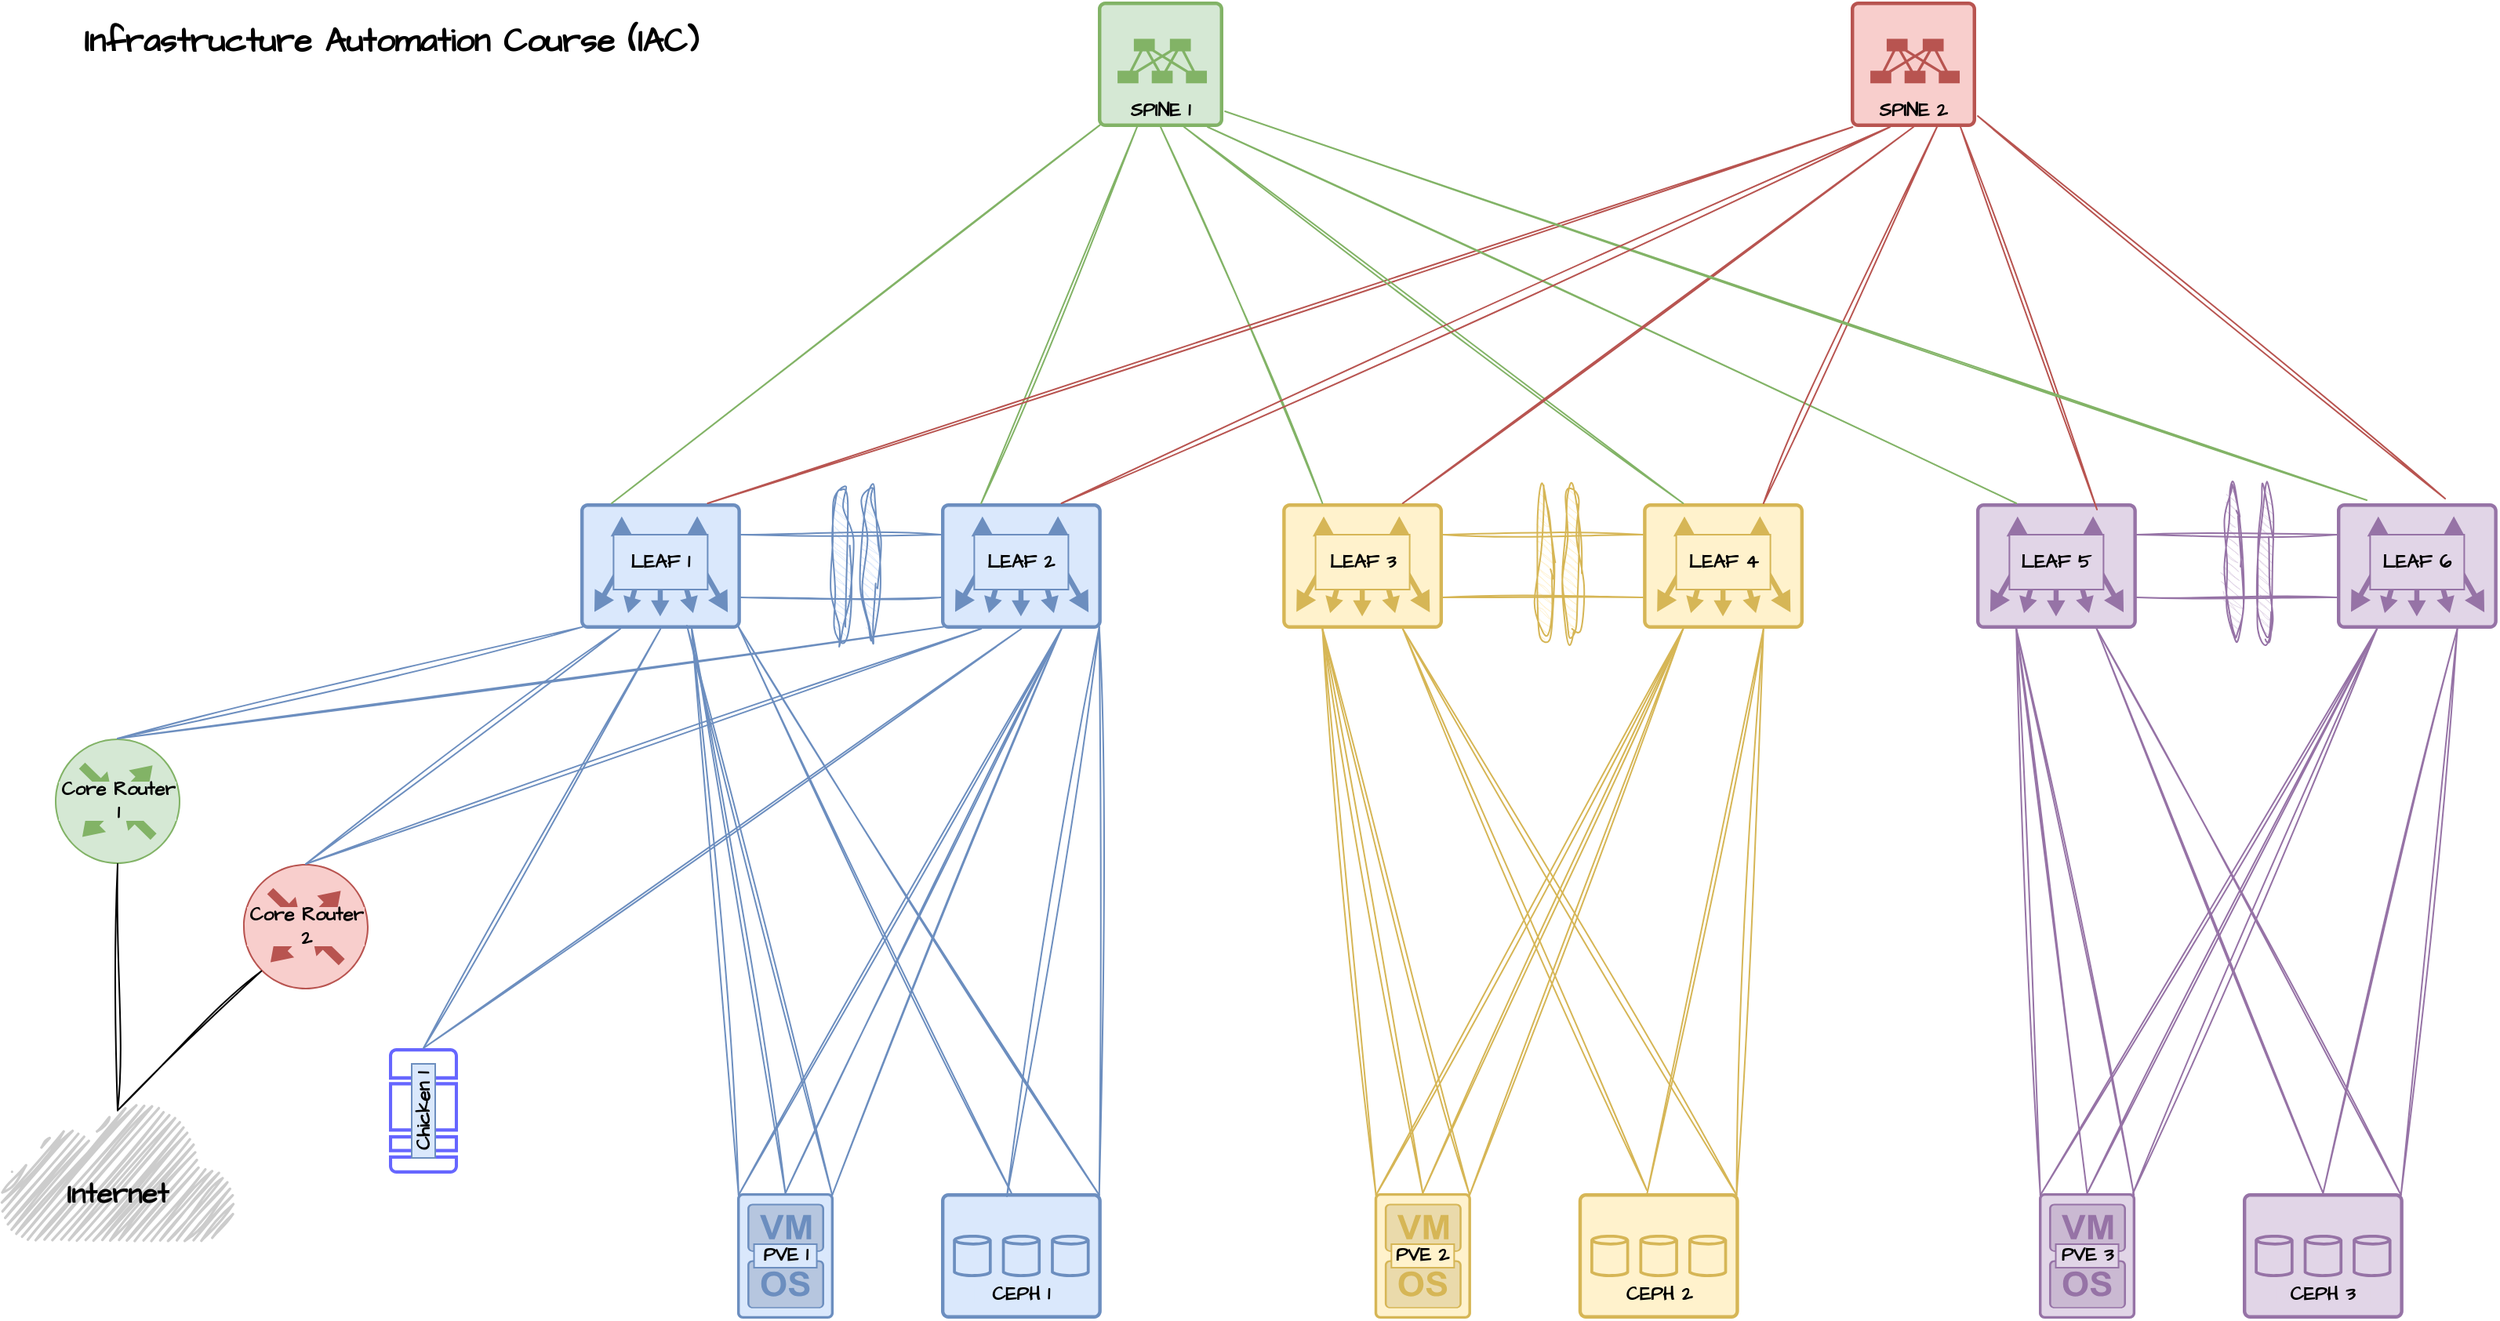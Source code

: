 <mxfile version="24.7.6">
  <diagram name="Page-1" id="fjY3A7BjzkTIIjHuKg7W">
    <mxGraphModel grid="1" page="1" gridSize="10" guides="1" tooltips="1" connect="1" arrows="1" fold="1" pageScale="1" pageWidth="1654" pageHeight="1169" math="0" shadow="0">
      <root>
        <mxCell id="0" />
        <mxCell id="1" parent="0" />
        <mxCell id="RXSs1f2tlcP7hVlA23r_-79" value="" style="ellipse;whiteSpace=wrap;html=1;sketch=1;hachureGap=4;jiggle=2;curveFitting=1;fontFamily=Architects Daughter;fontSource=https%3A%2F%2Ffonts.googleapis.com%2Fcss%3Ffamily%3DArchitects%2BDaughter;direction=south;fillColor=#e1d5e7;strokeColor=#9673a6;" vertex="1" parent="1">
          <mxGeometry x="1449.52" y="387.5" width="10" height="100" as="geometry" />
        </mxCell>
        <mxCell id="RXSs1f2tlcP7hVlA23r_-78" value="" style="ellipse;whiteSpace=wrap;html=1;sketch=1;hachureGap=4;jiggle=2;curveFitting=1;fontFamily=Architects Daughter;fontSource=https%3A%2F%2Ffonts.googleapis.com%2Fcss%3Ffamily%3DArchitects%2BDaughter;direction=south;fillColor=#fff2cc;strokeColor=#d6b656;" vertex="1" parent="1">
          <mxGeometry x="1007.6" y="387.5" width="10" height="100" as="geometry" />
        </mxCell>
        <mxCell id="RXSs1f2tlcP7hVlA23r_-77" value="" style="ellipse;whiteSpace=wrap;html=1;sketch=1;hachureGap=4;jiggle=2;curveFitting=1;fontFamily=Architects Daughter;fontSource=https%3A%2F%2Ffonts.googleapis.com%2Fcss%3Ffamily%3DArchitects%2BDaughter;direction=south;fillColor=#dae8fc;strokeColor=#6c8ebf;" vertex="1" parent="1">
          <mxGeometry x="560" y="387.5" width="10" height="100" as="geometry" />
        </mxCell>
        <mxCell id="694_kqd1ENcuf0BIbk9--7" value="" style="ellipse;whiteSpace=wrap;html=1;sketch=1;hachureGap=4;jiggle=2;curveFitting=1;fontFamily=Architects Daughter;fontSource=https%3A%2F%2Ffonts.googleapis.com%2Fcss%3Ffamily%3DArchitects%2BDaughter;direction=south;fillColor=#dae8fc;strokeColor=#6c8ebf;" vertex="1" parent="1">
          <mxGeometry x="541.54" y="390" width="10" height="100" as="geometry" />
        </mxCell>
        <mxCell id="KGmbzjt1s6p-L2s5GnYh-10" value="" style="sketch=0;points=[[0.015,0.015,0],[0.985,0.015,0],[0.985,0.985,0],[0.015,0.985,0],[0.25,0,0],[0.5,0,0],[0.75,0,0],[1,0.25,0],[1,0.5,0],[1,0.75,0],[0.75,1,0],[0.5,1,0],[0.25,1,0],[0,0.75,0],[0,0.5,0],[0,0.25,0]];verticalLabelPosition=bottom;html=1;verticalAlign=top;aspect=fixed;align=center;pointerEvents=1;shape=mxgraph.cisco19.rect;prIcon=nexus_9300;fillColor=#d5e8d4;strokeColor=#82b366;hachureGap=4;jiggle=2;curveFitting=1;fontFamily=Architects Daughter;fontSource=https%3A%2F%2Ffonts.googleapis.com%2Fcss%3Ffamily%3DArchitects%2BDaughter;" vertex="1" parent="1">
          <mxGeometry x="710" y="80" width="80" height="80" as="geometry" />
        </mxCell>
        <mxCell id="KGmbzjt1s6p-L2s5GnYh-11" value="" style="sketch=0;points=[[0.015,0.015,0],[0.985,0.015,0],[0.985,0.985,0],[0.015,0.985,0],[0.25,0,0],[0.5,0,0],[0.75,0,0],[1,0.25,0],[1,0.5,0],[1,0.75,0],[0.75,1,0],[0.5,1,0],[0.25,1,0],[0,0.75,0],[0,0.5,0],[0,0.25,0]];verticalLabelPosition=bottom;html=1;verticalAlign=top;aspect=fixed;align=center;pointerEvents=1;shape=mxgraph.cisco19.rect;prIcon=nexus_1k;fillColor=#dae8fc;strokeColor=#6c8ebf;hachureGap=4;jiggle=2;curveFitting=1;fontFamily=Architects Daughter;fontSource=https%3A%2F%2Ffonts.googleapis.com%2Fcss%3Ffamily%3DArchitects%2BDaughter;" vertex="1" parent="1">
          <mxGeometry x="380" y="400" width="102.4" height="80" as="geometry" />
        </mxCell>
        <mxCell id="KGmbzjt1s6p-L2s5GnYh-13" value="" style="sketch=0;points=[[0.015,0.015,0],[0.985,0.015,0],[0.985,0.985,0],[0.015,0.985,0],[0.25,0,0],[0.5,0,0],[0.75,0,0],[1,0.25,0],[1,0.5,0],[1,0.75,0],[0.75,1,0],[0.5,1,0],[0.25,1,0],[0,0.75,0],[0,0.5,0],[0,0.25,0]];verticalLabelPosition=bottom;html=1;verticalAlign=top;aspect=fixed;align=center;pointerEvents=1;shape=mxgraph.cisco19.rect;prIcon=nexus_9300;fillColor=#f8cecc;strokeColor=#b85450;hachureGap=4;jiggle=2;curveFitting=1;fontFamily=Architects Daughter;fontSource=https%3A%2F%2Ffonts.googleapis.com%2Fcss%3Ffamily%3DArchitects%2BDaughter;" vertex="1" parent="1">
          <mxGeometry x="1190" y="80" width="80" height="80" as="geometry" />
        </mxCell>
        <mxCell id="KGmbzjt1s6p-L2s5GnYh-14" value="" style="sketch=0;points=[[0.015,0.015,0],[0.985,0.015,0],[0.985,0.985,0],[0.015,0.985,0],[0.25,0,0],[0.5,0,0],[0.75,0,0],[1,0.25,0],[1,0.5,0],[1,0.75,0],[0.75,1,0],[0.5,1,0],[0.25,1,0],[0,0.75,0],[0,0.5,0],[0,0.25,0]];verticalLabelPosition=bottom;html=1;verticalAlign=top;aspect=fixed;align=center;pointerEvents=1;shape=mxgraph.cisco19.rect;prIcon=nexus_1k;fillColor=#dae8fc;strokeColor=#6c8ebf;hachureGap=4;jiggle=2;curveFitting=1;fontFamily=Architects Daughter;fontSource=https%3A%2F%2Ffonts.googleapis.com%2Fcss%3Ffamily%3DArchitects%2BDaughter;" vertex="1" parent="1">
          <mxGeometry x="610" y="400" width="102.4" height="80" as="geometry" />
        </mxCell>
        <mxCell id="694_kqd1ENcuf0BIbk9--1" value="" style="endArrow=none;html=1;rounded=0;sketch=1;hachureGap=4;jiggle=2;curveFitting=1;fontFamily=Architects Daughter;fontSource=https%3A%2F%2Ffonts.googleapis.com%2Fcss%3Ffamily%3DArchitects%2BDaughter;exitX=1;exitY=0.25;exitDx=0;exitDy=0;exitPerimeter=0;entryX=0;entryY=0.25;entryDx=0;entryDy=0;entryPerimeter=0;fillColor=#dae8fc;strokeColor=#6c8ebf;" edge="1" parent="1" source="KGmbzjt1s6p-L2s5GnYh-11" target="KGmbzjt1s6p-L2s5GnYh-14">
          <mxGeometry width="50" height="50" relative="1" as="geometry">
            <mxPoint x="790" y="530" as="sourcePoint" />
            <mxPoint x="840" y="480" as="targetPoint" />
          </mxGeometry>
        </mxCell>
        <mxCell id="694_kqd1ENcuf0BIbk9--2" value="" style="endArrow=none;html=1;rounded=0;sketch=1;hachureGap=4;jiggle=2;curveFitting=1;fontFamily=Architects Daughter;fontSource=https%3A%2F%2Ffonts.googleapis.com%2Fcss%3Ffamily%3DArchitects%2BDaughter;exitX=1;exitY=0.75;exitDx=0;exitDy=0;exitPerimeter=0;entryX=0;entryY=0.75;entryDx=0;entryDy=0;entryPerimeter=0;fillColor=#dae8fc;strokeColor=#6c8ebf;" edge="1" parent="1" source="KGmbzjt1s6p-L2s5GnYh-11" target="KGmbzjt1s6p-L2s5GnYh-14">
          <mxGeometry width="50" height="50" relative="1" as="geometry">
            <mxPoint x="790" y="530" as="sourcePoint" />
            <mxPoint x="840" y="480" as="targetPoint" />
          </mxGeometry>
        </mxCell>
        <mxCell id="694_kqd1ENcuf0BIbk9--11" value="&lt;div&gt;&lt;b&gt;LEAF 1&lt;/b&gt;&lt;/div&gt;" style="text;html=1;align=center;verticalAlign=middle;whiteSpace=wrap;rounded=0;fontFamily=Architects Daughter;fontSource=https%3A%2F%2Ffonts.googleapis.com%2Fcss%3Ffamily%3DArchitects%2BDaughter;fillColor=#dae8fc;strokeColor=#6c8ebf;" vertex="1" parent="1">
          <mxGeometry x="401.2" y="420" width="60" height="35" as="geometry" />
        </mxCell>
        <mxCell id="694_kqd1ENcuf0BIbk9--12" value="&lt;div&gt;&lt;b&gt;LEAF 2&lt;br&gt;&lt;/b&gt;&lt;/div&gt;" style="text;html=1;align=center;verticalAlign=middle;whiteSpace=wrap;rounded=0;fontFamily=Architects Daughter;fontSource=https%3A%2F%2Ffonts.googleapis.com%2Fcss%3Ffamily%3DArchitects%2BDaughter;fillColor=#dae8fc;strokeColor=#6c8ebf;" vertex="1" parent="1">
          <mxGeometry x="631.2" y="420" width="60" height="35" as="geometry" />
        </mxCell>
        <mxCell id="694_kqd1ENcuf0BIbk9--14" value="&lt;b&gt;SPINE 1&lt;/b&gt;" style="text;html=1;align=center;verticalAlign=middle;whiteSpace=wrap;rounded=0;fontFamily=Architects Daughter;fontSource=https%3A%2F%2Ffonts.googleapis.com%2Fcss%3Ffamily%3DArchitects%2BDaughter;" vertex="1" parent="1">
          <mxGeometry x="720" y="140" width="60" height="20" as="geometry" />
        </mxCell>
        <mxCell id="694_kqd1ENcuf0BIbk9--15" value="&lt;b&gt;SPINE 2&lt;br&gt;&lt;/b&gt;" style="text;html=1;align=center;verticalAlign=middle;whiteSpace=wrap;rounded=0;fontFamily=Architects Daughter;fontSource=https%3A%2F%2Ffonts.googleapis.com%2Fcss%3Ffamily%3DArchitects%2BDaughter;" vertex="1" parent="1">
          <mxGeometry x="1200" y="140" width="60" height="20" as="geometry" />
        </mxCell>
        <mxCell id="694_kqd1ENcuf0BIbk9--16" value="" style="ellipse;whiteSpace=wrap;html=1;sketch=1;hachureGap=4;jiggle=2;curveFitting=1;fontFamily=Architects Daughter;fontSource=https%3A%2F%2Ffonts.googleapis.com%2Fcss%3Ffamily%3DArchitects%2BDaughter;direction=south;fillColor=#fff2cc;strokeColor=#d6b656;" vertex="1" parent="1">
          <mxGeometry x="990" y="387.5" width="10" height="100" as="geometry" />
        </mxCell>
        <mxCell id="694_kqd1ENcuf0BIbk9--17" value="" style="sketch=0;points=[[0.015,0.015,0],[0.985,0.015,0],[0.985,0.985,0],[0.015,0.985,0],[0.25,0,0],[0.5,0,0],[0.75,0,0],[1,0.25,0],[1,0.5,0],[1,0.75,0],[0.75,1,0],[0.5,1,0],[0.25,1,0],[0,0.75,0],[0,0.5,0],[0,0.25,0]];verticalLabelPosition=bottom;html=1;verticalAlign=top;aspect=fixed;align=center;pointerEvents=1;shape=mxgraph.cisco19.rect;prIcon=nexus_1k;fillColor=#fff2cc;strokeColor=#d6b656;hachureGap=4;jiggle=2;curveFitting=1;fontFamily=Architects Daughter;fontSource=https%3A%2F%2Ffonts.googleapis.com%2Fcss%3Ffamily%3DArchitects%2BDaughter;" vertex="1" parent="1">
          <mxGeometry x="827.6" y="400" width="102.4" height="80" as="geometry" />
        </mxCell>
        <mxCell id="694_kqd1ENcuf0BIbk9--18" value="" style="sketch=0;points=[[0.015,0.015,0],[0.985,0.015,0],[0.985,0.985,0],[0.015,0.985,0],[0.25,0,0],[0.5,0,0],[0.75,0,0],[1,0.25,0],[1,0.5,0],[1,0.75,0],[0.75,1,0],[0.5,1,0],[0.25,1,0],[0,0.75,0],[0,0.5,0],[0,0.25,0]];verticalLabelPosition=bottom;html=1;verticalAlign=top;aspect=fixed;align=center;pointerEvents=1;shape=mxgraph.cisco19.rect;prIcon=nexus_1k;fillColor=#fff2cc;strokeColor=#d6b656;hachureGap=4;jiggle=2;curveFitting=1;fontFamily=Architects Daughter;fontSource=https%3A%2F%2Ffonts.googleapis.com%2Fcss%3Ffamily%3DArchitects%2BDaughter;" vertex="1" parent="1">
          <mxGeometry x="1057.6" y="400" width="102.4" height="80" as="geometry" />
        </mxCell>
        <mxCell id="694_kqd1ENcuf0BIbk9--19" value="" style="endArrow=none;html=1;rounded=0;sketch=1;hachureGap=4;jiggle=2;curveFitting=1;fontFamily=Architects Daughter;fontSource=https%3A%2F%2Ffonts.googleapis.com%2Fcss%3Ffamily%3DArchitects%2BDaughter;exitX=1;exitY=0.25;exitDx=0;exitDy=0;exitPerimeter=0;entryX=0;entryY=0.25;entryDx=0;entryDy=0;entryPerimeter=0;fillColor=#fff2cc;strokeColor=#d6b656;" edge="1" parent="1" source="694_kqd1ENcuf0BIbk9--17" target="694_kqd1ENcuf0BIbk9--18">
          <mxGeometry width="50" height="50" relative="1" as="geometry">
            <mxPoint x="1237.6" y="530" as="sourcePoint" />
            <mxPoint x="1287.6" y="480" as="targetPoint" />
          </mxGeometry>
        </mxCell>
        <mxCell id="694_kqd1ENcuf0BIbk9--20" value="" style="endArrow=none;html=1;rounded=0;sketch=1;hachureGap=4;jiggle=2;curveFitting=1;fontFamily=Architects Daughter;fontSource=https%3A%2F%2Ffonts.googleapis.com%2Fcss%3Ffamily%3DArchitects%2BDaughter;exitX=1;exitY=0.75;exitDx=0;exitDy=0;exitPerimeter=0;entryX=0;entryY=0.75;entryDx=0;entryDy=0;entryPerimeter=0;fillColor=#fff2cc;strokeColor=#d6b656;" edge="1" parent="1" source="694_kqd1ENcuf0BIbk9--17" target="694_kqd1ENcuf0BIbk9--18">
          <mxGeometry width="50" height="50" relative="1" as="geometry">
            <mxPoint x="1237.6" y="530" as="sourcePoint" />
            <mxPoint x="1287.6" y="480" as="targetPoint" />
          </mxGeometry>
        </mxCell>
        <mxCell id="694_kqd1ENcuf0BIbk9--24" value="&lt;div&gt;&lt;b&gt;LEAF 3&lt;br&gt;&lt;/b&gt;&lt;/div&gt;" style="text;html=1;align=center;verticalAlign=middle;whiteSpace=wrap;rounded=0;fontFamily=Architects Daughter;fontSource=https%3A%2F%2Ffonts.googleapis.com%2Fcss%3Ffamily%3DArchitects%2BDaughter;fillColor=#fff2cc;strokeColor=#d6b656;" vertex="1" parent="1">
          <mxGeometry x="848.8" y="420" width="60" height="35" as="geometry" />
        </mxCell>
        <mxCell id="694_kqd1ENcuf0BIbk9--25" value="&lt;div&gt;&lt;b&gt;LEAF 4&lt;br&gt;&lt;/b&gt;&lt;/div&gt;" style="text;html=1;align=center;verticalAlign=middle;whiteSpace=wrap;rounded=0;fontFamily=Architects Daughter;fontSource=https%3A%2F%2Ffonts.googleapis.com%2Fcss%3Ffamily%3DArchitects%2BDaughter;fillColor=#fff2cc;strokeColor=#d6b656;" vertex="1" parent="1">
          <mxGeometry x="1078.8" y="420" width="60" height="35" as="geometry" />
        </mxCell>
        <mxCell id="694_kqd1ENcuf0BIbk9--26" value="" style="ellipse;whiteSpace=wrap;html=1;sketch=1;hachureGap=4;jiggle=2;curveFitting=1;fontFamily=Architects Daughter;fontSource=https%3A%2F%2Ffonts.googleapis.com%2Fcss%3Ffamily%3DArchitects%2BDaughter;direction=south;fillColor=#e1d5e7;strokeColor=#9673a6;" vertex="1" parent="1">
          <mxGeometry x="1430" y="387.5" width="10" height="100" as="geometry" />
        </mxCell>
        <mxCell id="694_kqd1ENcuf0BIbk9--27" value="" style="sketch=0;points=[[0.015,0.015,0],[0.985,0.015,0],[0.985,0.985,0],[0.015,0.985,0],[0.25,0,0],[0.5,0,0],[0.75,0,0],[1,0.25,0],[1,0.5,0],[1,0.75,0],[0.75,1,0],[0.5,1,0],[0.25,1,0],[0,0.75,0],[0,0.5,0],[0,0.25,0]];verticalLabelPosition=bottom;html=1;verticalAlign=top;aspect=fixed;align=center;pointerEvents=1;shape=mxgraph.cisco19.rect;prIcon=nexus_1k;fillColor=#e1d5e7;strokeColor=#9673a6;hachureGap=4;jiggle=2;curveFitting=1;fontFamily=Architects Daughter;fontSource=https%3A%2F%2Ffonts.googleapis.com%2Fcss%3Ffamily%3DArchitects%2BDaughter;" vertex="1" parent="1">
          <mxGeometry x="1270" y="400" width="102.4" height="80" as="geometry" />
        </mxCell>
        <mxCell id="694_kqd1ENcuf0BIbk9--28" value="" style="sketch=0;points=[[0.015,0.015,0],[0.985,0.015,0],[0.985,0.985,0],[0.015,0.985,0],[0.25,0,0],[0.5,0,0],[0.75,0,0],[1,0.25,0],[1,0.5,0],[1,0.75,0],[0.75,1,0],[0.5,1,0],[0.25,1,0],[0,0.75,0],[0,0.5,0],[0,0.25,0]];verticalLabelPosition=bottom;html=1;verticalAlign=top;aspect=fixed;align=center;pointerEvents=1;shape=mxgraph.cisco19.rect;prIcon=nexus_1k;fillColor=#e1d5e7;strokeColor=#9673a6;hachureGap=4;jiggle=2;curveFitting=1;fontFamily=Architects Daughter;fontSource=https%3A%2F%2Ffonts.googleapis.com%2Fcss%3Ffamily%3DArchitects%2BDaughter;" vertex="1" parent="1">
          <mxGeometry x="1500" y="400" width="102.4" height="80" as="geometry" />
        </mxCell>
        <mxCell id="694_kqd1ENcuf0BIbk9--29" value="" style="endArrow=none;html=1;rounded=0;sketch=1;hachureGap=4;jiggle=2;curveFitting=1;fontFamily=Architects Daughter;fontSource=https%3A%2F%2Ffonts.googleapis.com%2Fcss%3Ffamily%3DArchitects%2BDaughter;exitX=1;exitY=0.25;exitDx=0;exitDy=0;exitPerimeter=0;entryX=0;entryY=0.25;entryDx=0;entryDy=0;entryPerimeter=0;fillColor=#e1d5e7;strokeColor=#9673a6;" edge="1" parent="1" source="694_kqd1ENcuf0BIbk9--27" target="694_kqd1ENcuf0BIbk9--28">
          <mxGeometry width="50" height="50" relative="1" as="geometry">
            <mxPoint x="1680" y="530" as="sourcePoint" />
            <mxPoint x="1730" y="480" as="targetPoint" />
          </mxGeometry>
        </mxCell>
        <mxCell id="694_kqd1ENcuf0BIbk9--30" value="" style="endArrow=none;html=1;rounded=0;sketch=1;hachureGap=4;jiggle=2;curveFitting=1;fontFamily=Architects Daughter;fontSource=https%3A%2F%2Ffonts.googleapis.com%2Fcss%3Ffamily%3DArchitects%2BDaughter;exitX=1;exitY=0.75;exitDx=0;exitDy=0;exitPerimeter=0;entryX=0;entryY=0.75;entryDx=0;entryDy=0;entryPerimeter=0;fillColor=#e1d5e7;strokeColor=#9673a6;" edge="1" parent="1" source="694_kqd1ENcuf0BIbk9--27" target="694_kqd1ENcuf0BIbk9--28">
          <mxGeometry width="50" height="50" relative="1" as="geometry">
            <mxPoint x="1680" y="530" as="sourcePoint" />
            <mxPoint x="1730" y="480" as="targetPoint" />
          </mxGeometry>
        </mxCell>
        <mxCell id="694_kqd1ENcuf0BIbk9--34" value="&lt;div&gt;&lt;b&gt;LEAF 5&lt;br&gt;&lt;/b&gt;&lt;/div&gt;" style="text;html=1;align=center;verticalAlign=middle;whiteSpace=wrap;rounded=0;fontFamily=Architects Daughter;fontSource=https%3A%2F%2Ffonts.googleapis.com%2Fcss%3Ffamily%3DArchitects%2BDaughter;fillColor=#e1d5e7;strokeColor=#9673a6;" vertex="1" parent="1">
          <mxGeometry x="1291.2" y="420" width="60" height="35" as="geometry" />
        </mxCell>
        <mxCell id="694_kqd1ENcuf0BIbk9--35" value="&lt;div&gt;&lt;b&gt;LEAF 6&lt;br&gt;&lt;/b&gt;&lt;/div&gt;" style="text;html=1;align=center;verticalAlign=middle;whiteSpace=wrap;rounded=0;fontFamily=Architects Daughter;fontSource=https%3A%2F%2Ffonts.googleapis.com%2Fcss%3Ffamily%3DArchitects%2BDaughter;fillColor=#e1d5e7;strokeColor=#9673a6;" vertex="1" parent="1">
          <mxGeometry x="1521.2" y="420" width="60" height="35" as="geometry" />
        </mxCell>
        <mxCell id="694_kqd1ENcuf0BIbk9--36" value="" style="endArrow=none;html=1;rounded=0;sketch=1;hachureGap=4;jiggle=2;curveFitting=1;fontFamily=Architects Daughter;fontSource=https%3A%2F%2Ffonts.googleapis.com%2Fcss%3Ffamily%3DArchitects%2BDaughter;exitX=0.25;exitY=0;exitDx=0;exitDy=0;exitPerimeter=0;entryX=0.5;entryY=1;entryDx=0;entryDy=0;fillColor=#d5e8d4;strokeColor=#82b366;" edge="1" parent="1" source="694_kqd1ENcuf0BIbk9--17" target="694_kqd1ENcuf0BIbk9--14">
          <mxGeometry width="50" height="50" relative="1" as="geometry">
            <mxPoint x="847.6" y="380" as="sourcePoint" />
            <mxPoint x="897.6" y="330" as="targetPoint" />
          </mxGeometry>
        </mxCell>
        <mxCell id="694_kqd1ENcuf0BIbk9--37" value="" style="endArrow=none;html=1;rounded=0;sketch=1;hachureGap=4;jiggle=2;curveFitting=1;fontFamily=Architects Daughter;fontSource=https%3A%2F%2Ffonts.googleapis.com%2Fcss%3Ffamily%3DArchitects%2BDaughter;exitX=0.25;exitY=0;exitDx=0;exitDy=0;exitPerimeter=0;entryX=0.25;entryY=1;entryDx=0;entryDy=0;fillColor=#d5e8d4;strokeColor=#82b366;" edge="1" parent="1" source="KGmbzjt1s6p-L2s5GnYh-14" target="694_kqd1ENcuf0BIbk9--14">
          <mxGeometry width="50" height="50" relative="1" as="geometry">
            <mxPoint x="670" y="380" as="sourcePoint" />
            <mxPoint x="720" y="330" as="targetPoint" />
          </mxGeometry>
        </mxCell>
        <mxCell id="694_kqd1ENcuf0BIbk9--38" value="" style="endArrow=none;html=1;rounded=0;sketch=1;hachureGap=4;jiggle=2;curveFitting=1;fontFamily=Architects Daughter;fontSource=https%3A%2F%2Ffonts.googleapis.com%2Fcss%3Ffamily%3DArchitects%2BDaughter;entryX=0;entryY=1;entryDx=0;entryDy=0;fillColor=#f8cecc;strokeColor=#b85450;" edge="1" parent="1">
          <mxGeometry width="50" height="50" relative="1" as="geometry">
            <mxPoint x="461.2" y="400" as="sourcePoint" />
            <mxPoint x="1191.2" y="160" as="targetPoint" />
          </mxGeometry>
        </mxCell>
        <mxCell id="694_kqd1ENcuf0BIbk9--42" value="" style="endArrow=none;html=1;rounded=0;sketch=1;hachureGap=4;jiggle=2;curveFitting=1;fontFamily=Architects Daughter;fontSource=https%3A%2F%2Ffonts.googleapis.com%2Fcss%3Ffamily%3DArchitects%2BDaughter;exitX=0.195;exitY=0;exitDx=0;exitDy=0;exitPerimeter=0;entryX=0.015;entryY=0.985;entryDx=0;entryDy=0;entryPerimeter=0;fillColor=#d5e8d4;strokeColor=#82b366;" edge="1" parent="1" source="KGmbzjt1s6p-L2s5GnYh-11" target="KGmbzjt1s6p-L2s5GnYh-10">
          <mxGeometry width="50" height="50" relative="1" as="geometry">
            <mxPoint x="432.4" y="320" as="sourcePoint" />
            <mxPoint x="482.4" y="270" as="targetPoint" />
          </mxGeometry>
        </mxCell>
        <mxCell id="694_kqd1ENcuf0BIbk9--50" value="" style="endArrow=none;html=1;rounded=0;sketch=1;hachureGap=4;jiggle=2;curveFitting=1;fontFamily=Architects Daughter;fontSource=https%3A%2F%2Ffonts.googleapis.com%2Fcss%3Ffamily%3DArchitects%2BDaughter;exitX=0.25;exitY=0;exitDx=0;exitDy=0;exitPerimeter=0;entryX=0.75;entryY=1;entryDx=0;entryDy=0;fillColor=#d5e8d4;strokeColor=#82b366;" edge="1" parent="1" source="694_kqd1ENcuf0BIbk9--18" target="694_kqd1ENcuf0BIbk9--14">
          <mxGeometry width="50" height="50" relative="1" as="geometry">
            <mxPoint x="1034" y="520" as="sourcePoint" />
            <mxPoint x="1084" y="470" as="targetPoint" />
          </mxGeometry>
        </mxCell>
        <mxCell id="694_kqd1ENcuf0BIbk9--51" value="" style="endArrow=none;html=1;rounded=0;sketch=1;hachureGap=4;jiggle=2;curveFitting=1;fontFamily=Architects Daughter;fontSource=https%3A%2F%2Ffonts.googleapis.com%2Fcss%3Ffamily%3DArchitects%2BDaughter;exitX=0.25;exitY=0;exitDx=0;exitDy=0;exitPerimeter=0;entryX=1;entryY=1;entryDx=0;entryDy=0;fillColor=#d5e8d4;strokeColor=#82b366;" edge="1" parent="1" source="694_kqd1ENcuf0BIbk9--27" target="694_kqd1ENcuf0BIbk9--14">
          <mxGeometry width="50" height="50" relative="1" as="geometry">
            <mxPoint x="1034" y="520" as="sourcePoint" />
            <mxPoint x="1084" y="470" as="targetPoint" />
          </mxGeometry>
        </mxCell>
        <mxCell id="694_kqd1ENcuf0BIbk9--52" value="" style="endArrow=none;html=1;rounded=0;sketch=1;hachureGap=4;jiggle=2;curveFitting=1;fontFamily=Architects Daughter;fontSource=https%3A%2F%2Ffonts.googleapis.com%2Fcss%3Ffamily%3DArchitects%2BDaughter;exitX=0.75;exitY=0;exitDx=0;exitDy=0;exitPerimeter=0;entryX=0.75;entryY=1;entryDx=0;entryDy=0;fillColor=#f8cecc;strokeColor=#b85450;" edge="1" parent="1" source="694_kqd1ENcuf0BIbk9--18" target="694_kqd1ENcuf0BIbk9--15">
          <mxGeometry width="50" height="50" relative="1" as="geometry">
            <mxPoint x="1034" y="520" as="sourcePoint" />
            <mxPoint x="1084" y="470" as="targetPoint" />
          </mxGeometry>
        </mxCell>
        <mxCell id="694_kqd1ENcuf0BIbk9--53" value="" style="endArrow=none;html=1;rounded=0;sketch=1;hachureGap=4;jiggle=2;curveFitting=1;fontFamily=Architects Daughter;fontSource=https%3A%2F%2Ffonts.googleapis.com%2Fcss%3Ffamily%3DArchitects%2BDaughter;exitX=0.75;exitY=0;exitDx=0;exitDy=0;exitPerimeter=0;entryX=0.5;entryY=1;entryDx=0;entryDy=0;fillColor=#f8cecc;strokeColor=#b85450;" edge="1" parent="1" source="694_kqd1ENcuf0BIbk9--17" target="694_kqd1ENcuf0BIbk9--15">
          <mxGeometry width="50" height="50" relative="1" as="geometry">
            <mxPoint x="1034" y="490" as="sourcePoint" />
            <mxPoint x="1084" y="440" as="targetPoint" />
          </mxGeometry>
        </mxCell>
        <mxCell id="694_kqd1ENcuf0BIbk9--54" value="" style="endArrow=none;html=1;rounded=0;sketch=1;hachureGap=4;jiggle=2;curveFitting=1;fontFamily=Architects Daughter;fontSource=https%3A%2F%2Ffonts.googleapis.com%2Fcss%3Ffamily%3DArchitects%2BDaughter;exitX=0.064;exitY=0.133;exitDx=0;exitDy=0;exitPerimeter=0;entryX=1;entryY=1;entryDx=0;entryDy=0;fillColor=#f8cecc;strokeColor=#b85450;" edge="1" parent="1" target="694_kqd1ENcuf0BIbk9--15">
          <mxGeometry width="50" height="50" relative="1" as="geometry">
            <mxPoint x="1347.04" y="403.99" as="sourcePoint" />
            <mxPoint x="1084" y="440" as="targetPoint" />
          </mxGeometry>
        </mxCell>
        <mxCell id="694_kqd1ENcuf0BIbk9--55" value="" style="endArrow=none;html=1;rounded=0;sketch=1;hachureGap=4;jiggle=2;curveFitting=1;fontFamily=Architects Daughter;fontSource=https%3A%2F%2Ffonts.googleapis.com%2Fcss%3Ffamily%3DArchitects%2BDaughter;entryX=0.674;entryY=-0.037;entryDx=0;entryDy=0;entryPerimeter=0;exitX=1.013;exitY=0.913;exitDx=0;exitDy=0;exitPerimeter=0;fillColor=#f8cecc;strokeColor=#b85450;" edge="1" parent="1" source="KGmbzjt1s6p-L2s5GnYh-13" target="694_kqd1ENcuf0BIbk9--28">
          <mxGeometry width="50" height="50" relative="1" as="geometry">
            <mxPoint x="1034" y="490" as="sourcePoint" />
            <mxPoint x="1084" y="440" as="targetPoint" />
          </mxGeometry>
        </mxCell>
        <mxCell id="694_kqd1ENcuf0BIbk9--56" value="" style="endArrow=none;html=1;rounded=0;sketch=1;hachureGap=4;jiggle=2;curveFitting=1;fontFamily=Architects Daughter;fontSource=https%3A%2F%2Ffonts.googleapis.com%2Fcss%3Ffamily%3DArchitects%2BDaughter;entryX=0.186;entryY=-0.025;entryDx=0;entryDy=0;entryPerimeter=0;exitX=1.013;exitY=0.875;exitDx=0;exitDy=0;exitPerimeter=0;fillColor=#d5e8d4;strokeColor=#82b366;" edge="1" parent="1" source="KGmbzjt1s6p-L2s5GnYh-10" target="694_kqd1ENcuf0BIbk9--28">
          <mxGeometry width="50" height="50" relative="1" as="geometry">
            <mxPoint x="1034" y="490" as="sourcePoint" />
            <mxPoint x="1084" y="440" as="targetPoint" />
          </mxGeometry>
        </mxCell>
        <mxCell id="694_kqd1ENcuf0BIbk9--57" value="" style="endArrow=none;html=1;rounded=0;sketch=1;hachureGap=4;jiggle=2;curveFitting=1;fontFamily=Architects Daughter;fontSource=https%3A%2F%2Ffonts.googleapis.com%2Fcss%3Ffamily%3DArchitects%2BDaughter;exitX=0.75;exitY=0;exitDx=0;exitDy=0;exitPerimeter=0;entryX=0.25;entryY=1;entryDx=0;entryDy=0;fillColor=#f8cecc;strokeColor=#b85450;" edge="1" parent="1" source="KGmbzjt1s6p-L2s5GnYh-14" target="694_kqd1ENcuf0BIbk9--15">
          <mxGeometry width="50" height="50" relative="1" as="geometry">
            <mxPoint x="1034" y="490" as="sourcePoint" />
            <mxPoint x="1084" y="440" as="targetPoint" />
          </mxGeometry>
        </mxCell>
        <mxCell id="694_kqd1ENcuf0BIbk9--81" value="" style="sketch=0;points=[[0.5,0,0],[1,0.5,0],[0.5,1,0],[0,0.5,0],[0.145,0.145,0],[0.856,0.145,0],[0.855,0.856,0],[0.145,0.855,0]];verticalLabelPosition=bottom;html=1;verticalAlign=top;aspect=fixed;align=center;pointerEvents=1;shape=mxgraph.cisco19.rect;prIcon=router;fillColor=#d5e8d4;strokeColor=#82b366;hachureGap=4;jiggle=2;curveFitting=1;fontFamily=Architects Daughter;fontSource=https%3A%2F%2Ffonts.googleapis.com%2Fcss%3Ffamily%3DArchitects%2BDaughter;" vertex="1" parent="1">
          <mxGeometry x="45" y="550" width="80" height="80" as="geometry" />
        </mxCell>
        <mxCell id="694_kqd1ENcuf0BIbk9--82" value="" style="sketch=0;points=[[0.5,0,0],[1,0.5,0],[0.5,1,0],[0,0.5,0],[0.145,0.145,0],[0.856,0.145,0],[0.855,0.856,0],[0.145,0.855,0]];verticalLabelPosition=bottom;html=1;verticalAlign=top;aspect=fixed;align=center;pointerEvents=1;shape=mxgraph.cisco19.rect;prIcon=router;fillColor=#f8cecc;strokeColor=#b85450;hachureGap=4;jiggle=2;curveFitting=1;fontFamily=Architects Daughter;fontSource=https%3A%2F%2Ffonts.googleapis.com%2Fcss%3Ffamily%3DArchitects%2BDaughter;" vertex="1" parent="1">
          <mxGeometry x="165" y="630" width="80" height="80" as="geometry" />
        </mxCell>
        <mxCell id="694_kqd1ENcuf0BIbk9--83" value="" style="sketch=0;points=[[0.015,0.015,0],[0.985,0.015,0],[0.985,0.985,0],[0.015,0.985,0],[0.25,0,0],[0.5,0,0],[0.75,0,0],[1,0.25,0],[1,0.5,0],[1,0.75,0],[0.75,1,0],[0.5,1,0],[0.25,1,0],[0,0.75,0],[0,0.5,0],[0,0.25,0]];verticalLabelPosition=bottom;html=1;verticalAlign=top;aspect=fixed;align=center;pointerEvents=1;shape=mxgraph.cisco19.server;fillColor=#6666FF;strokeColor=#6c8ebf;hachureGap=4;jiggle=2;curveFitting=1;fontFamily=Architects Daughter;fontSource=https%3A%2F%2Ffonts.googleapis.com%2Fcss%3Ffamily%3DArchitects%2BDaughter;fillStyle=solid;labelBackgroundColor=none;labelBorderColor=none;textShadow=0;" vertex="1" parent="1">
          <mxGeometry x="258" y="747.5" width="44" height="80" as="geometry" />
        </mxCell>
        <mxCell id="694_kqd1ENcuf0BIbk9--84" value="" style="sketch=0;points=[[0.015,0.015,0],[0.985,0.015,0],[0.985,0.985,0],[0.015,0.985,0],[0.25,0,0],[0.5,0,0],[0.75,0,0],[1,0.25,0],[1,0.5,0],[1,0.75,0],[0.75,1,0],[0.5,1,0],[0.25,1,0],[0,0.75,0],[0,0.5,0],[0,0.25,0]];verticalLabelPosition=bottom;html=1;verticalAlign=top;aspect=fixed;align=center;pointerEvents=1;shape=mxgraph.cisco19.rect;prIcon=storage;hachureGap=4;jiggle=2;curveFitting=1;fontFamily=Architects Daughter;fontSource=https%3A%2F%2Ffonts.googleapis.com%2Fcss%3Ffamily%3DArchitects%2BDaughter;fillColor=#dae8fc;strokeColor=#6c8ebf;" vertex="1" parent="1">
          <mxGeometry x="610" y="840" width="102.4" height="80" as="geometry" />
        </mxCell>
        <mxCell id="694_kqd1ENcuf0BIbk9--85" value="" style="sketch=0;points=[[0.015,0.015,0],[0.985,0.015,0],[0.985,0.985,0],[0.015,0.985,0],[0.25,0,0],[0.5,0,0],[0.75,0,0],[1,0.25,0],[1,0.5,0],[1,0.75,0],[0.75,1,0],[0.5,1,0],[0.25,1,0],[0,0.75,0],[0,0.5,0],[0,0.25,0]];verticalLabelPosition=bottom;html=1;verticalAlign=top;aspect=fixed;align=center;pointerEvents=1;shape=mxgraph.cisco19.rect;prIcon=hypervisor;fillColor=#dae8fc;strokeColor=#6c8ebf;hachureGap=4;jiggle=2;curveFitting=1;fontFamily=Architects Daughter;fontSource=https%3A%2F%2Ffonts.googleapis.com%2Fcss%3Ffamily%3DArchitects%2BDaughter;" vertex="1" parent="1">
          <mxGeometry x="480.0" y="840" width="61.54" height="80" as="geometry" />
        </mxCell>
        <mxCell id="694_kqd1ENcuf0BIbk9--89" value="" style="endArrow=none;html=1;rounded=0;sketch=1;hachureGap=4;jiggle=2;curveFitting=1;fontFamily=Architects Daughter;fontSource=https%3A%2F%2Ffonts.googleapis.com%2Fcss%3Ffamily%3DArchitects%2BDaughter;entryX=0.015;entryY=0.985;entryDx=0;entryDy=0;entryPerimeter=0;exitX=0.5;exitY=0;exitDx=0;exitDy=0;exitPerimeter=0;fillColor=#dae8fc;strokeColor=#6c8ebf;" edge="1" parent="1" source="694_kqd1ENcuf0BIbk9--81" target="KGmbzjt1s6p-L2s5GnYh-11">
          <mxGeometry width="50" height="50" relative="1" as="geometry">
            <mxPoint x="93" y="760" as="sourcePoint" />
            <mxPoint x="640" y="670" as="targetPoint" />
          </mxGeometry>
        </mxCell>
        <mxCell id="694_kqd1ENcuf0BIbk9--90" value="" style="endArrow=none;html=1;rounded=0;sketch=1;hachureGap=4;jiggle=2;curveFitting=1;fontFamily=Architects Daughter;fontSource=https%3A%2F%2Ffonts.googleapis.com%2Fcss%3Ffamily%3DArchitects%2BDaughter;exitX=0.5;exitY=0;exitDx=0;exitDy=0;exitPerimeter=0;entryX=0.015;entryY=0.985;entryDx=0;entryDy=0;entryPerimeter=0;fillColor=#dae8fc;strokeColor=#6c8ebf;" edge="1" parent="1" source="694_kqd1ENcuf0BIbk9--81" target="KGmbzjt1s6p-L2s5GnYh-14">
          <mxGeometry width="50" height="50" relative="1" as="geometry">
            <mxPoint x="590" y="720" as="sourcePoint" />
            <mxPoint x="640" y="670" as="targetPoint" />
          </mxGeometry>
        </mxCell>
        <mxCell id="694_kqd1ENcuf0BIbk9--91" value="" style="endArrow=none;html=1;rounded=0;sketch=1;hachureGap=4;jiggle=2;curveFitting=1;fontFamily=Architects Daughter;fontSource=https%3A%2F%2Ffonts.googleapis.com%2Fcss%3Ffamily%3DArchitects%2BDaughter;entryX=0.25;entryY=1;entryDx=0;entryDy=0;entryPerimeter=0;exitX=0.5;exitY=0;exitDx=0;exitDy=0;exitPerimeter=0;fillColor=#dae8fc;strokeColor=#6c8ebf;" edge="1" parent="1" source="694_kqd1ENcuf0BIbk9--82" target="KGmbzjt1s6p-L2s5GnYh-11">
          <mxGeometry width="50" height="50" relative="1" as="geometry">
            <mxPoint x="280" y="760" as="sourcePoint" />
            <mxPoint x="640" y="670" as="targetPoint" />
          </mxGeometry>
        </mxCell>
        <mxCell id="694_kqd1ENcuf0BIbk9--92" value="" style="endArrow=none;html=1;rounded=0;sketch=1;hachureGap=4;jiggle=2;curveFitting=1;fontFamily=Architects Daughter;fontSource=https%3A%2F%2Ffonts.googleapis.com%2Fcss%3Ffamily%3DArchitects%2BDaughter;exitX=0.5;exitY=0;exitDx=0;exitDy=0;exitPerimeter=0;entryX=0.25;entryY=1;entryDx=0;entryDy=0;entryPerimeter=0;fillColor=#dae8fc;strokeColor=#6c8ebf;" edge="1" parent="1" source="694_kqd1ENcuf0BIbk9--82" target="KGmbzjt1s6p-L2s5GnYh-14">
          <mxGeometry width="50" height="50" relative="1" as="geometry">
            <mxPoint x="590" y="720" as="sourcePoint" />
            <mxPoint x="640" y="670" as="targetPoint" />
          </mxGeometry>
        </mxCell>
        <mxCell id="694_kqd1ENcuf0BIbk9--93" value="" style="endArrow=none;html=1;rounded=0;sketch=1;hachureGap=4;jiggle=2;curveFitting=1;fontFamily=Architects Daughter;fontSource=https%3A%2F%2Ffonts.googleapis.com%2Fcss%3Ffamily%3DArchitects%2BDaughter;exitX=0.5;exitY=0;exitDx=0;exitDy=0;exitPerimeter=0;entryX=0.5;entryY=1;entryDx=0;entryDy=0;entryPerimeter=0;fillColor=#dae8fc;strokeColor=#6c8ebf;" edge="1" parent="1" source="694_kqd1ENcuf0BIbk9--83" target="KGmbzjt1s6p-L2s5GnYh-11">
          <mxGeometry width="50" height="50" relative="1" as="geometry">
            <mxPoint x="590" y="720" as="sourcePoint" />
            <mxPoint x="640" y="670" as="targetPoint" />
          </mxGeometry>
        </mxCell>
        <mxCell id="694_kqd1ENcuf0BIbk9--94" value="" style="endArrow=none;html=1;rounded=0;sketch=1;hachureGap=4;jiggle=2;curveFitting=1;fontFamily=Architects Daughter;fontSource=https%3A%2F%2Ffonts.googleapis.com%2Fcss%3Ffamily%3DArchitects%2BDaughter;exitX=0.015;exitY=0.015;exitDx=0;exitDy=0;exitPerimeter=0;entryX=0.693;entryY=1;entryDx=0;entryDy=0;entryPerimeter=0;fillColor=#dae8fc;strokeColor=#6c8ebf;" edge="1" parent="1" source="694_kqd1ENcuf0BIbk9--85" target="KGmbzjt1s6p-L2s5GnYh-11">
          <mxGeometry width="50" height="50" relative="1" as="geometry">
            <mxPoint x="590" y="720" as="sourcePoint" />
            <mxPoint x="640" y="670" as="targetPoint" />
          </mxGeometry>
        </mxCell>
        <mxCell id="694_kqd1ENcuf0BIbk9--96" value="" style="endArrow=none;html=1;rounded=0;sketch=1;hachureGap=4;jiggle=2;curveFitting=1;fontFamily=Architects Daughter;fontSource=https%3A%2F%2Ffonts.googleapis.com%2Fcss%3Ffamily%3DArchitects%2BDaughter;exitX=0.5;exitY=0;exitDx=0;exitDy=0;exitPerimeter=0;entryX=0.5;entryY=1;entryDx=0;entryDy=0;entryPerimeter=0;fillColor=#dae8fc;strokeColor=#6c8ebf;" edge="1" parent="1" source="694_kqd1ENcuf0BIbk9--83" target="KGmbzjt1s6p-L2s5GnYh-14">
          <mxGeometry width="50" height="50" relative="1" as="geometry">
            <mxPoint x="590" y="720" as="sourcePoint" />
            <mxPoint x="640" y="670" as="targetPoint" />
          </mxGeometry>
        </mxCell>
        <mxCell id="694_kqd1ENcuf0BIbk9--97" value="" style="endArrow=none;html=1;rounded=0;sketch=1;hachureGap=4;jiggle=2;curveFitting=1;fontFamily=Architects Daughter;fontSource=https%3A%2F%2Ffonts.googleapis.com%2Fcss%3Ffamily%3DArchitects%2BDaughter;exitX=0.015;exitY=0.015;exitDx=0;exitDy=0;exitPerimeter=0;entryX=0.75;entryY=1;entryDx=0;entryDy=0;entryPerimeter=0;fillColor=#dae8fc;strokeColor=#6c8ebf;" edge="1" parent="1" source="694_kqd1ENcuf0BIbk9--85" target="KGmbzjt1s6p-L2s5GnYh-14">
          <mxGeometry width="50" height="50" relative="1" as="geometry">
            <mxPoint x="590" y="720" as="sourcePoint" />
            <mxPoint x="640" y="670" as="targetPoint" />
          </mxGeometry>
        </mxCell>
        <mxCell id="694_kqd1ENcuf0BIbk9--101" value="" style="html=1;outlineConnect=0;fillColor=#CCCCCC;strokeColor=none;gradientColor=none;gradientDirection=north;strokeWidth=2;shape=mxgraph.networks.cloud;fontColor=#ffffff;sketch=1;hachureGap=4;jiggle=2;curveFitting=1;fontFamily=Architects Daughter;fontSource=https%3A%2F%2Ffonts.googleapis.com%2Fcss%3Ffamily%3DArchitects%2BDaughter;" vertex="1" parent="1">
          <mxGeometry x="10" y="780" width="150" height="90" as="geometry" />
        </mxCell>
        <mxCell id="694_kqd1ENcuf0BIbk9--103" value="" style="endArrow=none;html=1;rounded=0;sketch=1;hachureGap=4;jiggle=2;curveFitting=1;fontFamily=Architects Daughter;fontSource=https%3A%2F%2Ffonts.googleapis.com%2Fcss%3Ffamily%3DArchitects%2BDaughter;entryX=0.5;entryY=1;entryDx=0;entryDy=0;entryPerimeter=0;exitX=0.5;exitY=0.08;exitDx=0;exitDy=0;exitPerimeter=0;" edge="1" parent="1" source="694_kqd1ENcuf0BIbk9--101" target="694_kqd1ENcuf0BIbk9--81">
          <mxGeometry width="50" height="50" relative="1" as="geometry">
            <mxPoint x="120" y="110" as="sourcePoint" />
            <mxPoint x="765" y="630" as="targetPoint" />
          </mxGeometry>
        </mxCell>
        <mxCell id="694_kqd1ENcuf0BIbk9--106" value="" style="endArrow=none;html=1;rounded=0;sketch=1;hachureGap=4;jiggle=2;curveFitting=1;fontFamily=Architects Daughter;fontSource=https%3A%2F%2Ffonts.googleapis.com%2Fcss%3Ffamily%3DArchitects%2BDaughter;exitX=0.145;exitY=0.855;exitDx=0;exitDy=0;exitPerimeter=0;entryX=0.5;entryY=0.08;entryDx=0;entryDy=0;entryPerimeter=0;" edge="1" parent="1" source="694_kqd1ENcuf0BIbk9--82" target="694_kqd1ENcuf0BIbk9--101">
          <mxGeometry width="50" height="50" relative="1" as="geometry">
            <mxPoint x="395" y="430" as="sourcePoint" />
            <mxPoint x="445" y="380" as="targetPoint" />
          </mxGeometry>
        </mxCell>
        <mxCell id="RXSs1f2tlcP7hVlA23r_-1" value="&lt;b&gt;Core Router 1&lt;/b&gt;" style="text;html=1;align=center;verticalAlign=middle;whiteSpace=wrap;rounded=0;fontFamily=Architects Daughter;fontSource=https%3A%2F%2Ffonts.googleapis.com%2Fcss%3Ffamily%3DArchitects%2BDaughter;fillColor=#d5e8d4;strokeColor=none;" vertex="1" parent="1">
          <mxGeometry x="47.5" y="577.5" width="75" height="25" as="geometry" />
        </mxCell>
        <mxCell id="RXSs1f2tlcP7hVlA23r_-2" value="&lt;b&gt;Core Router 2&lt;br&gt;&lt;/b&gt;" style="text;html=1;align=center;verticalAlign=middle;whiteSpace=wrap;rounded=0;fontFamily=Architects Daughter;fontSource=https%3A%2F%2Ffonts.googleapis.com%2Fcss%3Ffamily%3DArchitects%2BDaughter;fillColor=#f8cecc;strokeColor=none;" vertex="1" parent="1">
          <mxGeometry x="167.5" y="657.5" width="75" height="25" as="geometry" />
        </mxCell>
        <mxCell id="RXSs1f2tlcP7hVlA23r_-3" value="&lt;div&gt;&lt;b&gt;&lt;font&gt;Internet&lt;/font&gt;&lt;/b&gt;&lt;/div&gt;" style="text;html=1;align=center;verticalAlign=middle;whiteSpace=wrap;rounded=0;fontFamily=Architects Daughter;fontSource=https%3A%2F%2Ffonts.googleapis.com%2Fcss%3Ffamily%3DArchitects%2BDaughter;fontSize=18;" vertex="1" parent="1">
          <mxGeometry x="55" y="825" width="60" height="30" as="geometry" />
        </mxCell>
        <mxCell id="RXSs1f2tlcP7hVlA23r_-4" value="&lt;b&gt;Chicken 1&lt;/b&gt;" style="text;html=1;align=center;verticalAlign=middle;whiteSpace=wrap;rounded=0;fontFamily=Architects Daughter;fontSource=https%3A%2F%2Ffonts.googleapis.com%2Fcss%3Ffamily%3DArchitects%2BDaughter;rotation=-90;fillColor=#dae8fc;strokeColor=#6c8ebf;" vertex="1" parent="1">
          <mxGeometry x="250" y="780" width="60" height="15" as="geometry" />
        </mxCell>
        <mxCell id="RXSs1f2tlcP7hVlA23r_-5" value="&lt;b&gt;CEPH 1&lt;/b&gt;" style="text;html=1;align=center;verticalAlign=middle;whiteSpace=wrap;rounded=0;fontFamily=Architects Daughter;fontSource=https%3A%2F%2Ffonts.googleapis.com%2Fcss%3Ffamily%3DArchitects%2BDaughter;fillColor=#dae8fc;strokeColor=none;" vertex="1" parent="1">
          <mxGeometry x="631.2" y="900" width="60" height="10" as="geometry" />
        </mxCell>
        <mxCell id="RXSs1f2tlcP7hVlA23r_-6" value="&lt;b&gt;PVE 1&lt;/b&gt;" style="text;html=1;align=center;verticalAlign=middle;whiteSpace=wrap;rounded=0;fontFamily=Architects Daughter;fontSource=https%3A%2F%2Ffonts.googleapis.com%2Fcss%3Ffamily%3DArchitects%2BDaughter;fillColor=#dae8fc;strokeColor=#6c8ebf;" vertex="1" parent="1">
          <mxGeometry x="490.77" y="872.5" width="40" height="15" as="geometry" />
        </mxCell>
        <mxCell id="RXSs1f2tlcP7hVlA23r_-8" value="" style="sketch=0;points=[[0.015,0.015,0],[0.985,0.015,0],[0.985,0.985,0],[0.015,0.985,0],[0.25,0,0],[0.5,0,0],[0.75,0,0],[1,0.25,0],[1,0.5,0],[1,0.75,0],[0.75,1,0],[0.5,1,0],[0.25,1,0],[0,0.75,0],[0,0.5,0],[0,0.25,0]];verticalLabelPosition=bottom;html=1;verticalAlign=top;aspect=fixed;align=center;pointerEvents=1;shape=mxgraph.cisco19.rect;prIcon=storage;hachureGap=4;jiggle=2;curveFitting=1;fontFamily=Architects Daughter;fontSource=https%3A%2F%2Ffonts.googleapis.com%2Fcss%3Ffamily%3DArchitects%2BDaughter;fillColor=#fff2cc;strokeColor=#d6b656;" vertex="1" parent="1">
          <mxGeometry x="1016.4" y="840" width="102.4" height="80" as="geometry" />
        </mxCell>
        <mxCell id="RXSs1f2tlcP7hVlA23r_-9" value="" style="sketch=0;points=[[0.015,0.015,0],[0.985,0.015,0],[0.985,0.985,0],[0.015,0.985,0],[0.25,0,0],[0.5,0,0],[0.75,0,0],[1,0.25,0],[1,0.5,0],[1,0.75,0],[0.75,1,0],[0.5,1,0],[0.25,1,0],[0,0.75,0],[0,0.5,0],[0,0.25,0]];verticalLabelPosition=bottom;html=1;verticalAlign=top;aspect=fixed;align=center;pointerEvents=1;shape=mxgraph.cisco19.rect;prIcon=hypervisor;fillColor=#fff2cc;strokeColor=#d6b656;hachureGap=4;jiggle=2;curveFitting=1;fontFamily=Architects Daughter;fontSource=https%3A%2F%2Ffonts.googleapis.com%2Fcss%3Ffamily%3DArchitects%2BDaughter;" vertex="1" parent="1">
          <mxGeometry x="886.4" y="840" width="61.54" height="80" as="geometry" />
        </mxCell>
        <mxCell id="RXSs1f2tlcP7hVlA23r_-10" value="&lt;b&gt;CEPH 2&lt;br&gt;&lt;/b&gt;" style="text;html=1;align=center;verticalAlign=middle;whiteSpace=wrap;rounded=0;fontFamily=Architects Daughter;fontSource=https%3A%2F%2Ffonts.googleapis.com%2Fcss%3Ffamily%3DArchitects%2BDaughter;fillColor=#fff2cc;strokeColor=none;" vertex="1" parent="1">
          <mxGeometry x="1037.6" y="900" width="60" height="10" as="geometry" />
        </mxCell>
        <mxCell id="RXSs1f2tlcP7hVlA23r_-11" value="&lt;b&gt;PVE 2&lt;br&gt;&lt;/b&gt;" style="text;html=1;align=center;verticalAlign=middle;whiteSpace=wrap;rounded=0;fontFamily=Architects Daughter;fontSource=https%3A%2F%2Ffonts.googleapis.com%2Fcss%3Ffamily%3DArchitects%2BDaughter;fillColor=#fff2cc;strokeColor=#d6b656;" vertex="1" parent="1">
          <mxGeometry x="897.17" y="872.5" width="40" height="15" as="geometry" />
        </mxCell>
        <mxCell id="RXSs1f2tlcP7hVlA23r_-12" value="" style="sketch=0;points=[[0.015,0.015,0],[0.985,0.015,0],[0.985,0.985,0],[0.015,0.985,0],[0.25,0,0],[0.5,0,0],[0.75,0,0],[1,0.25,0],[1,0.5,0],[1,0.75,0],[0.75,1,0],[0.5,1,0],[0.25,1,0],[0,0.75,0],[0,0.5,0],[0,0.25,0]];verticalLabelPosition=bottom;html=1;verticalAlign=top;aspect=fixed;align=center;pointerEvents=1;shape=mxgraph.cisco19.rect;prIcon=storage;hachureGap=4;jiggle=2;curveFitting=1;fontFamily=Architects Daughter;fontSource=https%3A%2F%2Ffonts.googleapis.com%2Fcss%3Ffamily%3DArchitects%2BDaughter;fillColor=#e1d5e7;strokeColor=#9673a6;" vertex="1" parent="1">
          <mxGeometry x="1440" y="840" width="102.4" height="80" as="geometry" />
        </mxCell>
        <mxCell id="RXSs1f2tlcP7hVlA23r_-13" value="" style="sketch=0;points=[[0.015,0.015,0],[0.985,0.015,0],[0.985,0.985,0],[0.015,0.985,0],[0.25,0,0],[0.5,0,0],[0.75,0,0],[1,0.25,0],[1,0.5,0],[1,0.75,0],[0.75,1,0],[0.5,1,0],[0.25,1,0],[0,0.75,0],[0,0.5,0],[0,0.25,0]];verticalLabelPosition=bottom;html=1;verticalAlign=top;aspect=fixed;align=center;pointerEvents=1;shape=mxgraph.cisco19.rect;prIcon=hypervisor;fillColor=#e1d5e7;strokeColor=#9673a6;hachureGap=4;jiggle=2;curveFitting=1;fontFamily=Architects Daughter;fontSource=https%3A%2F%2Ffonts.googleapis.com%2Fcss%3Ffamily%3DArchitects%2BDaughter;" vertex="1" parent="1">
          <mxGeometry x="1310" y="840" width="61.54" height="80" as="geometry" />
        </mxCell>
        <mxCell id="RXSs1f2tlcP7hVlA23r_-14" value="&lt;b&gt;CEPH 3&lt;br&gt;&lt;/b&gt;" style="text;html=1;align=center;verticalAlign=middle;whiteSpace=wrap;rounded=0;fontFamily=Architects Daughter;fontSource=https%3A%2F%2Ffonts.googleapis.com%2Fcss%3Ffamily%3DArchitects%2BDaughter;fillColor=#e1d5e7;strokeColor=none;" vertex="1" parent="1">
          <mxGeometry x="1461.2" y="900" width="60" height="10" as="geometry" />
        </mxCell>
        <mxCell id="RXSs1f2tlcP7hVlA23r_-15" value="&lt;b&gt;PVE 3&lt;br&gt;&lt;/b&gt;" style="text;html=1;align=center;verticalAlign=middle;whiteSpace=wrap;rounded=0;fontFamily=Architects Daughter;fontSource=https%3A%2F%2Ffonts.googleapis.com%2Fcss%3Ffamily%3DArchitects%2BDaughter;fillColor=#e1d5e7;strokeColor=#9673a6;" vertex="1" parent="1">
          <mxGeometry x="1320.77" y="872.5" width="40" height="15" as="geometry" />
        </mxCell>
        <mxCell id="RXSs1f2tlcP7hVlA23r_-16" value="" style="endArrow=none;html=1;rounded=0;sketch=1;hachureGap=4;jiggle=2;curveFitting=1;fontFamily=Architects Daughter;fontSource=https%3A%2F%2Ffonts.googleapis.com%2Fcss%3Ffamily%3DArchitects%2BDaughter;exitX=0.5;exitY=0;exitDx=0;exitDy=0;exitPerimeter=0;entryX=0.25;entryY=1;entryDx=0;entryDy=0;entryPerimeter=0;fillColor=#fff2cc;strokeColor=#d6b656;" edge="1" parent="1" source="RXSs1f2tlcP7hVlA23r_-9" target="694_kqd1ENcuf0BIbk9--17">
          <mxGeometry width="50" height="50" relative="1" as="geometry">
            <mxPoint x="760" y="580" as="sourcePoint" />
            <mxPoint x="860" y="490" as="targetPoint" />
          </mxGeometry>
        </mxCell>
        <mxCell id="RXSs1f2tlcP7hVlA23r_-17" value="" style="endArrow=none;html=1;rounded=0;sketch=1;hachureGap=4;jiggle=2;curveFitting=1;fontFamily=Architects Daughter;fontSource=https%3A%2F%2Ffonts.googleapis.com%2Fcss%3Ffamily%3DArchitects%2BDaughter;exitX=0.5;exitY=0;exitDx=0;exitDy=0;exitPerimeter=0;entryX=0.25;entryY=1;entryDx=0;entryDy=0;entryPerimeter=0;fillColor=#fff2cc;strokeColor=#d6b656;" edge="1" parent="1" source="RXSs1f2tlcP7hVlA23r_-9" target="694_kqd1ENcuf0BIbk9--18">
          <mxGeometry width="50" height="50" relative="1" as="geometry">
            <mxPoint x="760" y="580" as="sourcePoint" />
            <mxPoint x="810" y="530" as="targetPoint" />
          </mxGeometry>
        </mxCell>
        <mxCell id="RXSs1f2tlcP7hVlA23r_-18" value="" style="endArrow=none;html=1;rounded=0;sketch=1;hachureGap=4;jiggle=2;curveFitting=1;fontFamily=Architects Daughter;fontSource=https%3A%2F%2Ffonts.googleapis.com%2Fcss%3Ffamily%3DArchitects%2BDaughter;exitX=0.426;exitY=-0.025;exitDx=0;exitDy=0;exitPerimeter=0;entryX=0.75;entryY=1;entryDx=0;entryDy=0;entryPerimeter=0;fillColor=#fff2cc;strokeColor=#d6b656;" edge="1" parent="1" source="RXSs1f2tlcP7hVlA23r_-8" target="694_kqd1ENcuf0BIbk9--17">
          <mxGeometry width="50" height="50" relative="1" as="geometry">
            <mxPoint x="760" y="580" as="sourcePoint" />
            <mxPoint x="810" y="530" as="targetPoint" />
          </mxGeometry>
        </mxCell>
        <mxCell id="RXSs1f2tlcP7hVlA23r_-19" value="" style="endArrow=none;html=1;rounded=0;sketch=1;hachureGap=4;jiggle=2;curveFitting=1;fontFamily=Architects Daughter;fontSource=https%3A%2F%2Ffonts.googleapis.com%2Fcss%3Ffamily%3DArchitects%2BDaughter;entryX=0.75;entryY=1;entryDx=0;entryDy=0;entryPerimeter=0;exitX=0.426;exitY=0.013;exitDx=0;exitDy=0;exitPerimeter=0;fillColor=#fff2cc;strokeColor=#d6b656;" edge="1" parent="1" source="RXSs1f2tlcP7hVlA23r_-8" target="694_kqd1ENcuf0BIbk9--18">
          <mxGeometry width="50" height="50" relative="1" as="geometry">
            <mxPoint x="760" y="580" as="sourcePoint" />
            <mxPoint x="810" y="530" as="targetPoint" />
          </mxGeometry>
        </mxCell>
        <mxCell id="RXSs1f2tlcP7hVlA23r_-20" value="" style="endArrow=none;html=1;rounded=0;sketch=1;hachureGap=4;jiggle=2;curveFitting=1;fontFamily=Architects Daughter;fontSource=https%3A%2F%2Ffonts.googleapis.com%2Fcss%3Ffamily%3DArchitects%2BDaughter;exitX=0.5;exitY=0;exitDx=0;exitDy=0;exitPerimeter=0;entryX=0.25;entryY=1;entryDx=0;entryDy=0;entryPerimeter=0;fillColor=#e1d5e7;strokeColor=#9673a6;" edge="1" parent="1" source="RXSs1f2tlcP7hVlA23r_-13" target="694_kqd1ENcuf0BIbk9--27">
          <mxGeometry width="50" height="50" relative="1" as="geometry">
            <mxPoint x="1190" y="610" as="sourcePoint" />
            <mxPoint x="1240" y="560" as="targetPoint" />
          </mxGeometry>
        </mxCell>
        <mxCell id="RXSs1f2tlcP7hVlA23r_-21" value="" style="endArrow=none;html=1;rounded=0;sketch=1;hachureGap=4;jiggle=2;curveFitting=1;fontFamily=Architects Daughter;fontSource=https%3A%2F%2Ffonts.googleapis.com%2Fcss%3Ffamily%3DArchitects%2BDaughter;exitX=0.5;exitY=0;exitDx=0;exitDy=0;exitPerimeter=0;entryX=0.25;entryY=1;entryDx=0;entryDy=0;entryPerimeter=0;fillColor=#e1d5e7;strokeColor=#9673a6;" edge="1" parent="1" source="RXSs1f2tlcP7hVlA23r_-13" target="694_kqd1ENcuf0BIbk9--28">
          <mxGeometry width="50" height="50" relative="1" as="geometry">
            <mxPoint x="1190" y="610" as="sourcePoint" />
            <mxPoint x="1240" y="560" as="targetPoint" />
          </mxGeometry>
        </mxCell>
        <mxCell id="RXSs1f2tlcP7hVlA23r_-22" value="" style="endArrow=none;html=1;rounded=0;sketch=1;hachureGap=4;jiggle=2;curveFitting=1;fontFamily=Architects Daughter;fontSource=https%3A%2F%2Ffonts.googleapis.com%2Fcss%3Ffamily%3DArchitects%2BDaughter;exitX=0.5;exitY=0;exitDx=0;exitDy=0;exitPerimeter=0;entryX=0.75;entryY=1;entryDx=0;entryDy=0;entryPerimeter=0;fillColor=#e1d5e7;strokeColor=#9673a6;" edge="1" parent="1" source="RXSs1f2tlcP7hVlA23r_-12" target="694_kqd1ENcuf0BIbk9--27">
          <mxGeometry width="50" height="50" relative="1" as="geometry">
            <mxPoint x="1190" y="610" as="sourcePoint" />
            <mxPoint x="1240" y="560" as="targetPoint" />
          </mxGeometry>
        </mxCell>
        <mxCell id="RXSs1f2tlcP7hVlA23r_-23" value="" style="endArrow=none;html=1;rounded=0;sketch=1;hachureGap=4;jiggle=2;curveFitting=1;fontFamily=Architects Daughter;fontSource=https%3A%2F%2Ffonts.googleapis.com%2Fcss%3Ffamily%3DArchitects%2BDaughter;exitX=0.5;exitY=0;exitDx=0;exitDy=0;exitPerimeter=0;entryX=0.75;entryY=1;entryDx=0;entryDy=0;entryPerimeter=0;fillColor=#e1d5e7;strokeColor=#9673a6;" edge="1" parent="1" source="RXSs1f2tlcP7hVlA23r_-12" target="694_kqd1ENcuf0BIbk9--28">
          <mxGeometry width="50" height="50" relative="1" as="geometry">
            <mxPoint x="1190" y="610" as="sourcePoint" />
            <mxPoint x="1240" y="560" as="targetPoint" />
          </mxGeometry>
        </mxCell>
        <mxCell id="RXSs1f2tlcP7hVlA23r_-36" value="" style="endArrow=none;html=1;rounded=0;sketch=1;hachureGap=4;jiggle=2;curveFitting=1;fontFamily=Architects Daughter;fontSource=https%3A%2F%2Ffonts.googleapis.com%2Fcss%3Ffamily%3DArchitects%2BDaughter;exitX=0.5;exitY=0;exitDx=0;exitDy=0;exitPerimeter=0;entryX=0.693;entryY=0.988;entryDx=0;entryDy=0;entryPerimeter=0;fillColor=#dae8fc;strokeColor=#6c8ebf;" edge="1" parent="1" source="694_kqd1ENcuf0BIbk9--85" target="KGmbzjt1s6p-L2s5GnYh-11">
          <mxGeometry width="50" height="50" relative="1" as="geometry">
            <mxPoint x="560" y="810" as="sourcePoint" />
            <mxPoint x="460" y="490" as="targetPoint" />
          </mxGeometry>
        </mxCell>
        <mxCell id="RXSs1f2tlcP7hVlA23r_-39" value="" style="endArrow=none;html=1;rounded=0;sketch=1;hachureGap=4;jiggle=2;curveFitting=1;fontFamily=Architects Daughter;fontSource=https%3A%2F%2Ffonts.googleapis.com%2Fcss%3Ffamily%3DArchitects%2BDaughter;exitX=0.985;exitY=0.015;exitDx=0;exitDy=0;exitPerimeter=0;entryX=0.664;entryY=0.975;entryDx=0;entryDy=0;entryPerimeter=0;fillColor=#dae8fc;strokeColor=#6c8ebf;" edge="1" parent="1" source="694_kqd1ENcuf0BIbk9--85" target="KGmbzjt1s6p-L2s5GnYh-11">
          <mxGeometry width="50" height="50" relative="1" as="geometry">
            <mxPoint x="700" y="540" as="sourcePoint" />
            <mxPoint x="750" y="490" as="targetPoint" />
          </mxGeometry>
        </mxCell>
        <mxCell id="RXSs1f2tlcP7hVlA23r_-40" value="" style="endArrow=none;html=1;rounded=0;sketch=1;hachureGap=4;jiggle=2;curveFitting=1;fontFamily=Architects Daughter;fontSource=https%3A%2F%2Ffonts.googleapis.com%2Fcss%3Ffamily%3DArchitects%2BDaughter;exitX=0.5;exitY=0;exitDx=0;exitDy=0;exitPerimeter=0;entryX=0.75;entryY=1;entryDx=0;entryDy=0;entryPerimeter=0;fillColor=#dae8fc;strokeColor=#6c8ebf;" edge="1" parent="1" source="694_kqd1ENcuf0BIbk9--85" target="KGmbzjt1s6p-L2s5GnYh-14">
          <mxGeometry width="50" height="50" relative="1" as="geometry">
            <mxPoint x="700" y="540" as="sourcePoint" />
            <mxPoint x="750" y="490" as="targetPoint" />
          </mxGeometry>
        </mxCell>
        <mxCell id="RXSs1f2tlcP7hVlA23r_-41" value="" style="endArrow=none;html=1;rounded=0;sketch=1;hachureGap=4;jiggle=2;curveFitting=1;fontFamily=Architects Daughter;fontSource=https%3A%2F%2Ffonts.googleapis.com%2Fcss%3Ffamily%3DArchitects%2BDaughter;exitX=0.985;exitY=0.015;exitDx=0;exitDy=0;exitPerimeter=0;entryX=0.75;entryY=1;entryDx=0;entryDy=0;entryPerimeter=0;fillColor=#dae8fc;strokeColor=#6c8ebf;" edge="1" parent="1" source="694_kqd1ENcuf0BIbk9--85" target="KGmbzjt1s6p-L2s5GnYh-14">
          <mxGeometry width="50" height="50" relative="1" as="geometry">
            <mxPoint x="700" y="540" as="sourcePoint" />
            <mxPoint x="750" y="490" as="targetPoint" />
          </mxGeometry>
        </mxCell>
        <mxCell id="RXSs1f2tlcP7hVlA23r_-42" value="" style="endArrow=none;html=1;rounded=0;sketch=1;hachureGap=4;jiggle=2;curveFitting=1;fontFamily=Architects Daughter;fontSource=https%3A%2F%2Ffonts.googleapis.com%2Fcss%3Ffamily%3DArchitects%2BDaughter;exitX=0.439;exitY=0;exitDx=0;exitDy=0;exitPerimeter=0;entryX=0.985;entryY=0.985;entryDx=0;entryDy=0;entryPerimeter=0;fillColor=#dae8fc;strokeColor=#6c8ebf;" edge="1" parent="1" source="694_kqd1ENcuf0BIbk9--84" target="KGmbzjt1s6p-L2s5GnYh-11">
          <mxGeometry width="50" height="50" relative="1" as="geometry">
            <mxPoint x="700" y="540" as="sourcePoint" />
            <mxPoint x="750" y="490" as="targetPoint" />
          </mxGeometry>
        </mxCell>
        <mxCell id="RXSs1f2tlcP7hVlA23r_-43" value="" style="endArrow=none;html=1;rounded=0;sketch=1;hachureGap=4;jiggle=2;curveFitting=1;fontFamily=Architects Daughter;fontSource=https%3A%2F%2Ffonts.googleapis.com%2Fcss%3Ffamily%3DArchitects%2BDaughter;exitX=0.985;exitY=0.015;exitDx=0;exitDy=0;exitPerimeter=0;entryX=0.985;entryY=0.985;entryDx=0;entryDy=0;entryPerimeter=0;fillColor=#dae8fc;strokeColor=#6c8ebf;" edge="1" parent="1" source="694_kqd1ENcuf0BIbk9--84" target="KGmbzjt1s6p-L2s5GnYh-11">
          <mxGeometry width="50" height="50" relative="1" as="geometry">
            <mxPoint x="700" y="540" as="sourcePoint" />
            <mxPoint x="750" y="490" as="targetPoint" />
          </mxGeometry>
        </mxCell>
        <mxCell id="RXSs1f2tlcP7hVlA23r_-44" value="" style="endArrow=none;html=1;rounded=0;sketch=1;hachureGap=4;jiggle=2;curveFitting=1;fontFamily=Architects Daughter;fontSource=https%3A%2F%2Ffonts.googleapis.com%2Fcss%3Ffamily%3DArchitects%2BDaughter;exitX=0.41;exitY=0.025;exitDx=0;exitDy=0;exitPerimeter=0;entryX=0.985;entryY=0.985;entryDx=0;entryDy=0;entryPerimeter=0;fillColor=#dae8fc;strokeColor=#6c8ebf;" edge="1" parent="1" source="694_kqd1ENcuf0BIbk9--84" target="KGmbzjt1s6p-L2s5GnYh-14">
          <mxGeometry width="50" height="50" relative="1" as="geometry">
            <mxPoint x="700" y="540" as="sourcePoint" />
            <mxPoint x="750" y="490" as="targetPoint" />
          </mxGeometry>
        </mxCell>
        <mxCell id="RXSs1f2tlcP7hVlA23r_-45" value="" style="endArrow=none;html=1;rounded=0;sketch=1;hachureGap=4;jiggle=2;curveFitting=1;fontFamily=Architects Daughter;fontSource=https%3A%2F%2Ffonts.googleapis.com%2Fcss%3Ffamily%3DArchitects%2BDaughter;exitX=0.985;exitY=0.015;exitDx=0;exitDy=0;exitPerimeter=0;entryX=0.985;entryY=0.985;entryDx=0;entryDy=0;entryPerimeter=0;fillColor=#dae8fc;strokeColor=#6c8ebf;" edge="1" parent="1" source="694_kqd1ENcuf0BIbk9--84" target="KGmbzjt1s6p-L2s5GnYh-14">
          <mxGeometry width="50" height="50" relative="1" as="geometry">
            <mxPoint x="700" y="540" as="sourcePoint" />
            <mxPoint x="750" y="490" as="targetPoint" />
          </mxGeometry>
        </mxCell>
        <mxCell id="RXSs1f2tlcP7hVlA23r_-51" value="" style="endArrow=none;html=1;rounded=0;sketch=1;hachureGap=4;jiggle=2;curveFitting=1;fontFamily=Architects Daughter;fontSource=https%3A%2F%2Ffonts.googleapis.com%2Fcss%3Ffamily%3DArchitects%2BDaughter;exitX=0.015;exitY=0.015;exitDx=0;exitDy=0;exitPerimeter=0;entryX=0.25;entryY=1;entryDx=0;entryDy=0;entryPerimeter=0;fillColor=#fff2cc;strokeColor=#d6b656;" edge="1" parent="1" source="RXSs1f2tlcP7hVlA23r_-9" target="694_kqd1ENcuf0BIbk9--17">
          <mxGeometry width="50" height="50" relative="1" as="geometry">
            <mxPoint x="927" y="850" as="sourcePoint" />
            <mxPoint x="863" y="490" as="targetPoint" />
          </mxGeometry>
        </mxCell>
        <mxCell id="RXSs1f2tlcP7hVlA23r_-52" value="" style="endArrow=none;html=1;rounded=0;sketch=1;hachureGap=4;jiggle=2;curveFitting=1;fontFamily=Architects Daughter;fontSource=https%3A%2F%2Ffonts.googleapis.com%2Fcss%3Ffamily%3DArchitects%2BDaughter;entryX=0.25;entryY=1;entryDx=0;entryDy=0;entryPerimeter=0;fillColor=#fff2cc;strokeColor=#d6b656;exitX=0.985;exitY=0.015;exitDx=0;exitDy=0;exitPerimeter=0;" edge="1" parent="1" source="RXSs1f2tlcP7hVlA23r_-9" target="694_kqd1ENcuf0BIbk9--17">
          <mxGeometry width="50" height="50" relative="1" as="geometry">
            <mxPoint x="960" y="820" as="sourcePoint" />
            <mxPoint x="873" y="500" as="targetPoint" />
          </mxGeometry>
        </mxCell>
        <mxCell id="RXSs1f2tlcP7hVlA23r_-53" value="" style="endArrow=none;html=1;rounded=0;sketch=1;hachureGap=4;jiggle=2;curveFitting=1;fontFamily=Architects Daughter;fontSource=https%3A%2F%2Ffonts.googleapis.com%2Fcss%3Ffamily%3DArchitects%2BDaughter;exitX=0.015;exitY=0.015;exitDx=0;exitDy=0;exitPerimeter=0;fillColor=#fff2cc;strokeColor=#d6b656;entryX=0.25;entryY=1;entryDx=0;entryDy=0;entryPerimeter=0;" edge="1" parent="1" source="RXSs1f2tlcP7hVlA23r_-9" target="694_kqd1ENcuf0BIbk9--18">
          <mxGeometry width="50" height="50" relative="1" as="geometry">
            <mxPoint x="947" y="870" as="sourcePoint" />
            <mxPoint x="1090" y="590" as="targetPoint" />
          </mxGeometry>
        </mxCell>
        <mxCell id="RXSs1f2tlcP7hVlA23r_-54" value="" style="endArrow=none;html=1;rounded=0;sketch=1;hachureGap=4;jiggle=2;curveFitting=1;fontFamily=Architects Daughter;fontSource=https%3A%2F%2Ffonts.googleapis.com%2Fcss%3Ffamily%3DArchitects%2BDaughter;exitX=0.985;exitY=0.015;exitDx=0;exitDy=0;exitPerimeter=0;entryX=0.25;entryY=1;entryDx=0;entryDy=0;entryPerimeter=0;fillColor=#fff2cc;strokeColor=#d6b656;" edge="1" parent="1" source="RXSs1f2tlcP7hVlA23r_-9" target="694_kqd1ENcuf0BIbk9--18">
          <mxGeometry width="50" height="50" relative="1" as="geometry">
            <mxPoint x="957" y="880" as="sourcePoint" />
            <mxPoint x="893" y="520" as="targetPoint" />
          </mxGeometry>
        </mxCell>
        <mxCell id="RXSs1f2tlcP7hVlA23r_-55" value="" style="endArrow=none;html=1;rounded=0;sketch=1;hachureGap=4;jiggle=2;curveFitting=1;fontFamily=Architects Daughter;fontSource=https%3A%2F%2Ffonts.googleapis.com%2Fcss%3Ffamily%3DArchitects%2BDaughter;exitX=0.985;exitY=0.015;exitDx=0;exitDy=0;exitPerimeter=0;entryX=0.75;entryY=1;entryDx=0;entryDy=0;entryPerimeter=0;fillColor=#fff2cc;strokeColor=#d6b656;" edge="1" parent="1" source="RXSs1f2tlcP7hVlA23r_-8" target="694_kqd1ENcuf0BIbk9--17">
          <mxGeometry width="50" height="50" relative="1" as="geometry">
            <mxPoint x="1070" y="848" as="sourcePoint" />
            <mxPoint x="914" y="490" as="targetPoint" />
          </mxGeometry>
        </mxCell>
        <mxCell id="RXSs1f2tlcP7hVlA23r_-56" value="" style="endArrow=none;html=1;rounded=0;sketch=1;hachureGap=4;jiggle=2;curveFitting=1;fontFamily=Architects Daughter;fontSource=https%3A%2F%2Ffonts.googleapis.com%2Fcss%3Ffamily%3DArchitects%2BDaughter;exitX=0.985;exitY=0.015;exitDx=0;exitDy=0;exitPerimeter=0;entryX=0.75;entryY=1;entryDx=0;entryDy=0;entryPerimeter=0;fillColor=#fff2cc;strokeColor=#d6b656;" edge="1" parent="1" source="RXSs1f2tlcP7hVlA23r_-8" target="694_kqd1ENcuf0BIbk9--18">
          <mxGeometry width="50" height="50" relative="1" as="geometry">
            <mxPoint x="1080" y="858" as="sourcePoint" />
            <mxPoint x="924" y="500" as="targetPoint" />
          </mxGeometry>
        </mxCell>
        <mxCell id="RXSs1f2tlcP7hVlA23r_-57" value="" style="endArrow=none;html=1;rounded=0;sketch=1;hachureGap=4;jiggle=2;curveFitting=1;fontFamily=Architects Daughter;fontSource=https%3A%2F%2Ffonts.googleapis.com%2Fcss%3Ffamily%3DArchitects%2BDaughter;exitX=0.015;exitY=0.015;exitDx=0;exitDy=0;exitPerimeter=0;entryX=0.25;entryY=1;entryDx=0;entryDy=0;entryPerimeter=0;fillColor=#e1d5e7;strokeColor=#9673a6;" edge="1" parent="1" source="RXSs1f2tlcP7hVlA23r_-13" target="694_kqd1ENcuf0BIbk9--27">
          <mxGeometry width="50" height="50" relative="1" as="geometry">
            <mxPoint x="1351" y="850" as="sourcePoint" />
            <mxPoint x="1306" y="490" as="targetPoint" />
          </mxGeometry>
        </mxCell>
        <mxCell id="RXSs1f2tlcP7hVlA23r_-58" value="" style="endArrow=none;html=1;rounded=0;sketch=1;hachureGap=4;jiggle=2;curveFitting=1;fontFamily=Architects Daughter;fontSource=https%3A%2F%2Ffonts.googleapis.com%2Fcss%3Ffamily%3DArchitects%2BDaughter;exitX=0.985;exitY=0.015;exitDx=0;exitDy=0;exitPerimeter=0;fillColor=#e1d5e7;strokeColor=#9673a6;entryX=0.25;entryY=1;entryDx=0;entryDy=0;entryPerimeter=0;" edge="1" parent="1" source="RXSs1f2tlcP7hVlA23r_-13" target="694_kqd1ENcuf0BIbk9--27">
          <mxGeometry width="50" height="50" relative="1" as="geometry">
            <mxPoint x="1361" y="860" as="sourcePoint" />
            <mxPoint x="1300" y="480" as="targetPoint" />
          </mxGeometry>
        </mxCell>
        <mxCell id="RXSs1f2tlcP7hVlA23r_-59" value="" style="endArrow=none;html=1;rounded=0;sketch=1;hachureGap=4;jiggle=2;curveFitting=1;fontFamily=Architects Daughter;fontSource=https%3A%2F%2Ffonts.googleapis.com%2Fcss%3Ffamily%3DArchitects%2BDaughter;entryX=0.25;entryY=1;entryDx=0;entryDy=0;entryPerimeter=0;fillColor=#e1d5e7;strokeColor=#9673a6;exitX=0.015;exitY=0.015;exitDx=0;exitDy=0;exitPerimeter=0;" edge="1" parent="1" source="RXSs1f2tlcP7hVlA23r_-13" target="694_kqd1ENcuf0BIbk9--28">
          <mxGeometry width="50" height="50" relative="1" as="geometry">
            <mxPoint x="1270" y="840" as="sourcePoint" />
            <mxPoint x="1326" y="510" as="targetPoint" />
          </mxGeometry>
        </mxCell>
        <mxCell id="RXSs1f2tlcP7hVlA23r_-60" value="" style="endArrow=none;html=1;rounded=0;sketch=1;hachureGap=4;jiggle=2;curveFitting=1;fontFamily=Architects Daughter;fontSource=https%3A%2F%2Ffonts.googleapis.com%2Fcss%3Ffamily%3DArchitects%2BDaughter;fillColor=#e1d5e7;strokeColor=#9673a6;entryX=0.25;entryY=1;entryDx=0;entryDy=0;entryPerimeter=0;" edge="1" parent="1" target="694_kqd1ENcuf0BIbk9--28">
          <mxGeometry width="50" height="50" relative="1" as="geometry">
            <mxPoint x="1370" y="840" as="sourcePoint" />
            <mxPoint x="1430" y="520" as="targetPoint" />
          </mxGeometry>
        </mxCell>
        <mxCell id="RXSs1f2tlcP7hVlA23r_-62" value="" style="endArrow=none;html=1;rounded=0;sketch=1;hachureGap=4;jiggle=2;curveFitting=1;fontFamily=Architects Daughter;fontSource=https%3A%2F%2Ffonts.googleapis.com%2Fcss%3Ffamily%3DArchitects%2BDaughter;exitX=0.985;exitY=0.015;exitDx=0;exitDy=0;exitPerimeter=0;entryX=0.75;entryY=1;entryDx=0;entryDy=0;entryPerimeter=0;fillColor=#e1d5e7;strokeColor=#9673a6;fontStyle=1" edge="1" parent="1" source="RXSs1f2tlcP7hVlA23r_-12" target="694_kqd1ENcuf0BIbk9--27">
          <mxGeometry width="50" height="50" relative="1" as="geometry">
            <mxPoint x="1401" y="900" as="sourcePoint" />
            <mxPoint x="1356" y="540" as="targetPoint" />
          </mxGeometry>
        </mxCell>
        <mxCell id="RXSs1f2tlcP7hVlA23r_-63" value="" style="endArrow=none;html=1;rounded=0;sketch=1;hachureGap=4;jiggle=2;curveFitting=1;fontFamily=Architects Daughter;fontSource=https%3A%2F%2Ffonts.googleapis.com%2Fcss%3Ffamily%3DArchitects%2BDaughter;exitX=0.985;exitY=0.015;exitDx=0;exitDy=0;exitPerimeter=0;entryX=0.75;entryY=1;entryDx=0;entryDy=0;entryPerimeter=0;fillColor=#e1d5e7;strokeColor=#9673a6;" edge="1" parent="1" source="RXSs1f2tlcP7hVlA23r_-12" target="694_kqd1ENcuf0BIbk9--28">
          <mxGeometry width="50" height="50" relative="1" as="geometry">
            <mxPoint x="1411" y="910" as="sourcePoint" />
            <mxPoint x="1366" y="550" as="targetPoint" />
          </mxGeometry>
        </mxCell>
        <mxCell id="XWJcoDkBwgkKIqA3V7UJ-33" value="&lt;b&gt;&lt;font style=&quot;font-size: 21px;&quot;&gt;Infrastructure Automation Course (IAC)&lt;/font&gt;&lt;/b&gt;" style="text;html=1;align=center;verticalAlign=middle;whiteSpace=wrap;rounded=0;fontFamily=Architects Daughter;fontSource=https%3A%2F%2Ffonts.googleapis.com%2Fcss%3Ffamily%3DArchitects%2BDaughter;" vertex="1" parent="1">
          <mxGeometry x="31.54" y="90" width="455" height="30" as="geometry" />
        </mxCell>
      </root>
    </mxGraphModel>
  </diagram>
</mxfile>
